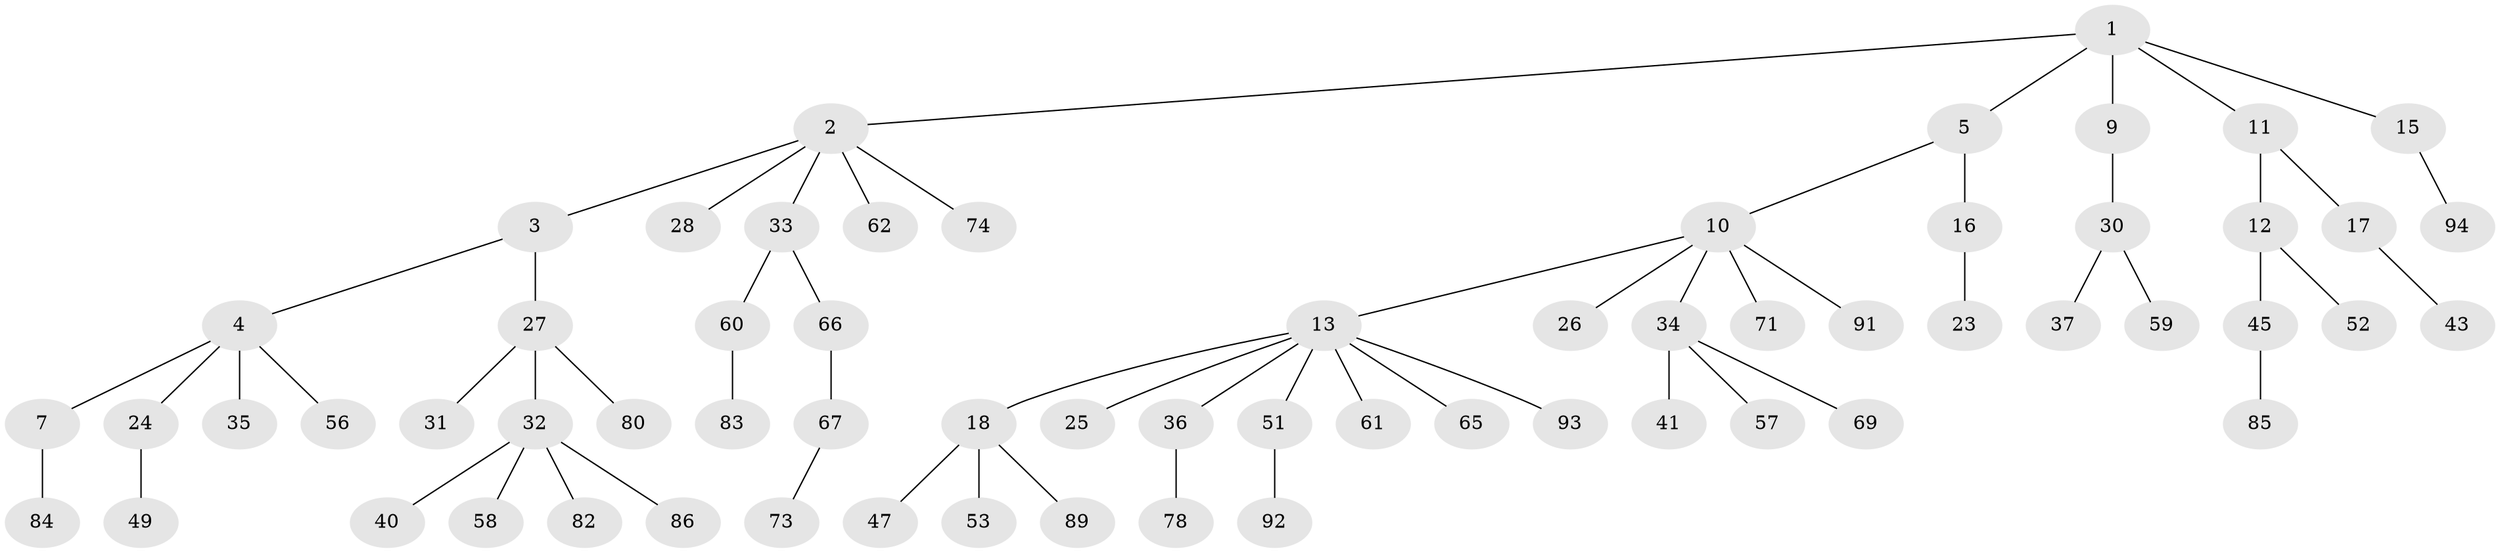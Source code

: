 // original degree distribution, {4: 0.05263157894736842, 3: 0.12631578947368421, 5: 0.07368421052631578, 2: 0.2736842105263158, 1: 0.47368421052631576}
// Generated by graph-tools (version 1.1) at 2025/42/03/06/25 10:42:03]
// undirected, 64 vertices, 63 edges
graph export_dot {
graph [start="1"]
  node [color=gray90,style=filled];
  1 [super="+8"];
  2 [super="+14"];
  3;
  4 [super="+6"];
  5;
  7 [super="+68"];
  9 [super="+19"];
  10 [super="+21"];
  11 [super="+79"];
  12 [super="+22"];
  13 [super="+20"];
  15 [super="+39"];
  16;
  17;
  18 [super="+38"];
  23;
  24 [super="+29"];
  25;
  26 [super="+88"];
  27 [super="+76"];
  28 [super="+54"];
  30 [super="+87"];
  31 [super="+44"];
  32 [super="+48"];
  33 [super="+42"];
  34 [super="+50"];
  35;
  36 [super="+46"];
  37;
  40;
  41;
  43;
  45 [super="+55"];
  47 [super="+64"];
  49 [super="+72"];
  51;
  52 [super="+70"];
  53;
  56;
  57;
  58;
  59 [super="+63"];
  60 [super="+75"];
  61;
  62;
  65 [super="+77"];
  66;
  67 [super="+81"];
  69;
  71;
  73;
  74;
  78;
  80 [super="+90"];
  82;
  83;
  84;
  85;
  86;
  89;
  91;
  92 [super="+95"];
  93;
  94;
  1 -- 2;
  1 -- 5;
  1 -- 9;
  1 -- 11;
  1 -- 15;
  2 -- 3;
  2 -- 33;
  2 -- 74;
  2 -- 28;
  2 -- 62;
  3 -- 4;
  3 -- 27;
  4 -- 7;
  4 -- 35;
  4 -- 56;
  4 -- 24;
  5 -- 10;
  5 -- 16;
  7 -- 84;
  9 -- 30;
  10 -- 13;
  10 -- 34;
  10 -- 91;
  10 -- 26;
  10 -- 71;
  11 -- 12;
  11 -- 17;
  12 -- 52;
  12 -- 45;
  13 -- 18;
  13 -- 25;
  13 -- 51;
  13 -- 65;
  13 -- 61;
  13 -- 93;
  13 -- 36;
  15 -- 94;
  16 -- 23;
  17 -- 43;
  18 -- 53;
  18 -- 89;
  18 -- 47;
  24 -- 49;
  27 -- 31;
  27 -- 32;
  27 -- 80;
  30 -- 37;
  30 -- 59;
  32 -- 40;
  32 -- 58;
  32 -- 86;
  32 -- 82;
  33 -- 60;
  33 -- 66;
  34 -- 41;
  34 -- 57;
  34 -- 69;
  36 -- 78;
  45 -- 85;
  51 -- 92;
  60 -- 83;
  66 -- 67;
  67 -- 73;
}
